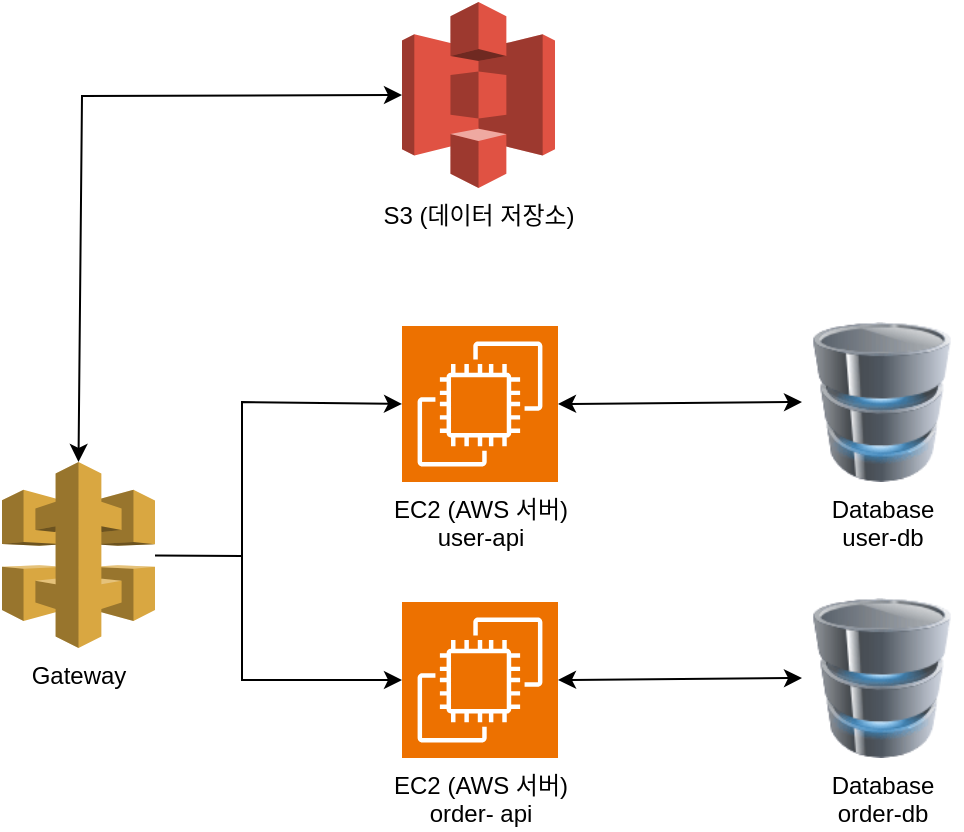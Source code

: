 <mxfile version="25.0.3">
  <diagram name="페이지-1" id="dC7e40YZhfZ-Pk26_LDc">
    <mxGraphModel dx="1260" dy="645" grid="1" gridSize="10" guides="1" tooltips="1" connect="1" arrows="1" fold="1" page="1" pageScale="1" pageWidth="827" pageHeight="1169" math="0" shadow="0">
      <root>
        <mxCell id="0" />
        <mxCell id="1" parent="0" />
        <mxCell id="H6TIXV2zALk8A4E_2V2D-1" value="S3 (데이터 저장소&lt;span style=&quot;background-color: initial;&quot;&gt;)&lt;/span&gt;" style="outlineConnect=0;dashed=0;verticalLabelPosition=bottom;verticalAlign=top;align=center;html=1;shape=mxgraph.aws3.s3;fillColor=#E05243;gradientColor=none;" vertex="1" parent="1">
          <mxGeometry x="360" y="80" width="76.5" height="93" as="geometry" />
        </mxCell>
        <mxCell id="H6TIXV2zALk8A4E_2V2D-3" value="&lt;span style=&quot;color: rgb(0, 0, 0);&quot;&gt;EC2 (AWS 서버)&lt;/span&gt;&lt;div&gt;&lt;span style=&quot;color: rgb(0, 0, 0);&quot;&gt;user-api&lt;/span&gt;&lt;/div&gt;" style="sketch=0;points=[[0,0,0],[0.25,0,0],[0.5,0,0],[0.75,0,0],[1,0,0],[0,1,0],[0.25,1,0],[0.5,1,0],[0.75,1,0],[1,1,0],[0,0.25,0],[0,0.5,0],[0,0.75,0],[1,0.25,0],[1,0.5,0],[1,0.75,0]];outlineConnect=0;fontColor=#232F3E;fillColor=#ED7100;strokeColor=#ffffff;dashed=0;verticalLabelPosition=bottom;verticalAlign=top;align=center;html=1;fontSize=12;fontStyle=0;aspect=fixed;shape=mxgraph.aws4.resourceIcon;resIcon=mxgraph.aws4.ec2;" vertex="1" parent="1">
          <mxGeometry x="360" y="242" width="78" height="78" as="geometry" />
        </mxCell>
        <mxCell id="H6TIXV2zALk8A4E_2V2D-5" value="Database&lt;br&gt;user-db" style="image;html=1;image=img/lib/clip_art/computers/Database_128x128.png" vertex="1" parent="1">
          <mxGeometry x="560" y="240" width="80" height="80" as="geometry" />
        </mxCell>
        <mxCell id="H6TIXV2zALk8A4E_2V2D-6" value="Gateway" style="outlineConnect=0;dashed=0;verticalLabelPosition=bottom;verticalAlign=top;align=center;html=1;shape=mxgraph.aws3.api_gateway;fillColor=#D9A741;gradientColor=none;" vertex="1" parent="1">
          <mxGeometry x="160" y="310" width="76.5" height="93" as="geometry" />
        </mxCell>
        <mxCell id="H6TIXV2zALk8A4E_2V2D-8" value="&lt;span style=&quot;color: rgb(0, 0, 0);&quot;&gt;EC2 (AWS 서버)&lt;br&gt;order- api&lt;/span&gt;" style="sketch=0;points=[[0,0,0],[0.25,0,0],[0.5,0,0],[0.75,0,0],[1,0,0],[0,1,0],[0.25,1,0],[0.5,1,0],[0.75,1,0],[1,1,0],[0,0.25,0],[0,0.5,0],[0,0.75,0],[1,0.25,0],[1,0.5,0],[1,0.75,0]];outlineConnect=0;fontColor=#232F3E;fillColor=#ED7100;strokeColor=#ffffff;dashed=0;verticalLabelPosition=bottom;verticalAlign=top;align=center;html=1;fontSize=12;fontStyle=0;aspect=fixed;shape=mxgraph.aws4.resourceIcon;resIcon=mxgraph.aws4.ec2;" vertex="1" parent="1">
          <mxGeometry x="360" y="380" width="78" height="78" as="geometry" />
        </mxCell>
        <mxCell id="H6TIXV2zALk8A4E_2V2D-9" value="Database&lt;br&gt;order-db" style="image;html=1;image=img/lib/clip_art/computers/Database_128x128.png" vertex="1" parent="1">
          <mxGeometry x="560" y="378" width="80" height="80" as="geometry" />
        </mxCell>
        <mxCell id="H6TIXV2zALk8A4E_2V2D-11" value="" style="endArrow=none;html=1;rounded=0;" edge="1" parent="1" source="H6TIXV2zALk8A4E_2V2D-6">
          <mxGeometry width="50" height="50" relative="1" as="geometry">
            <mxPoint x="390" y="360" as="sourcePoint" />
            <mxPoint x="280" y="357" as="targetPoint" />
          </mxGeometry>
        </mxCell>
        <mxCell id="H6TIXV2zALk8A4E_2V2D-12" value="" style="endArrow=classic;startArrow=classic;html=1;rounded=0;entryX=0;entryY=0.5;entryDx=0;entryDy=0;entryPerimeter=0;exitX=0;exitY=0.5;exitDx=0;exitDy=0;exitPerimeter=0;" edge="1" parent="1" source="H6TIXV2zALk8A4E_2V2D-8" target="H6TIXV2zALk8A4E_2V2D-3">
          <mxGeometry width="50" height="50" relative="1" as="geometry">
            <mxPoint x="390" y="360" as="sourcePoint" />
            <mxPoint x="440" y="310" as="targetPoint" />
            <Array as="points">
              <mxPoint x="280" y="419" />
              <mxPoint x="280" y="280" />
            </Array>
          </mxGeometry>
        </mxCell>
        <mxCell id="H6TIXV2zALk8A4E_2V2D-13" value="" style="endArrow=classic;startArrow=classic;html=1;rounded=0;entryX=0;entryY=0.5;entryDx=0;entryDy=0;entryPerimeter=0;exitX=0.5;exitY=0;exitDx=0;exitDy=0;exitPerimeter=0;" edge="1" parent="1" source="H6TIXV2zALk8A4E_2V2D-6" target="H6TIXV2zALk8A4E_2V2D-1">
          <mxGeometry width="50" height="50" relative="1" as="geometry">
            <mxPoint x="390" y="360" as="sourcePoint" />
            <mxPoint x="440" y="310" as="targetPoint" />
            <Array as="points">
              <mxPoint x="200" y="127" />
            </Array>
          </mxGeometry>
        </mxCell>
        <mxCell id="H6TIXV2zALk8A4E_2V2D-14" value="" style="endArrow=classic;startArrow=classic;html=1;rounded=0;entryX=1;entryY=0.5;entryDx=0;entryDy=0;entryPerimeter=0;exitX=0;exitY=0.5;exitDx=0;exitDy=0;" edge="1" parent="1" source="H6TIXV2zALk8A4E_2V2D-5" target="H6TIXV2zALk8A4E_2V2D-3">
          <mxGeometry width="50" height="50" relative="1" as="geometry">
            <mxPoint x="390" y="360" as="sourcePoint" />
            <mxPoint x="440" y="310" as="targetPoint" />
          </mxGeometry>
        </mxCell>
        <mxCell id="H6TIXV2zALk8A4E_2V2D-15" value="" style="endArrow=classic;startArrow=classic;html=1;rounded=0;entryX=1;entryY=0.5;entryDx=0;entryDy=0;entryPerimeter=0;exitX=0;exitY=0.5;exitDx=0;exitDy=0;" edge="1" parent="1" source="H6TIXV2zALk8A4E_2V2D-9" target="H6TIXV2zALk8A4E_2V2D-8">
          <mxGeometry width="50" height="50" relative="1" as="geometry">
            <mxPoint x="570" y="290" as="sourcePoint" />
            <mxPoint x="448" y="291" as="targetPoint" />
          </mxGeometry>
        </mxCell>
      </root>
    </mxGraphModel>
  </diagram>
</mxfile>
